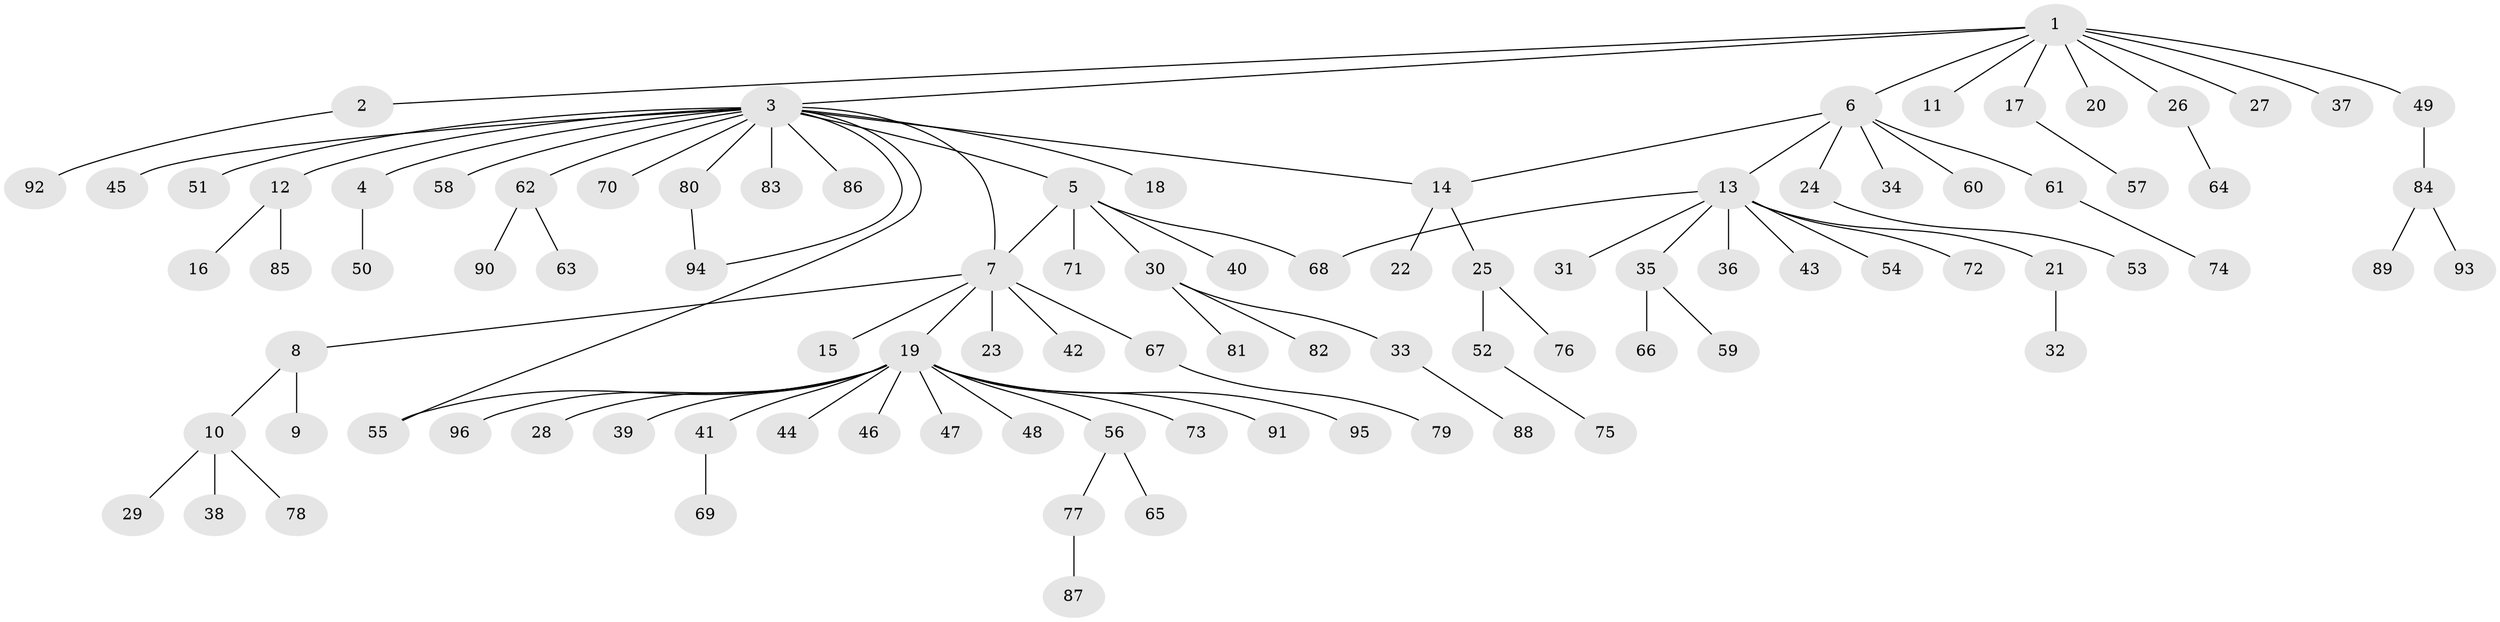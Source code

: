 // Generated by graph-tools (version 1.1) at 2025/25/03/09/25 03:25:58]
// undirected, 96 vertices, 100 edges
graph export_dot {
graph [start="1"]
  node [color=gray90,style=filled];
  1;
  2;
  3;
  4;
  5;
  6;
  7;
  8;
  9;
  10;
  11;
  12;
  13;
  14;
  15;
  16;
  17;
  18;
  19;
  20;
  21;
  22;
  23;
  24;
  25;
  26;
  27;
  28;
  29;
  30;
  31;
  32;
  33;
  34;
  35;
  36;
  37;
  38;
  39;
  40;
  41;
  42;
  43;
  44;
  45;
  46;
  47;
  48;
  49;
  50;
  51;
  52;
  53;
  54;
  55;
  56;
  57;
  58;
  59;
  60;
  61;
  62;
  63;
  64;
  65;
  66;
  67;
  68;
  69;
  70;
  71;
  72;
  73;
  74;
  75;
  76;
  77;
  78;
  79;
  80;
  81;
  82;
  83;
  84;
  85;
  86;
  87;
  88;
  89;
  90;
  91;
  92;
  93;
  94;
  95;
  96;
  1 -- 2;
  1 -- 3;
  1 -- 6;
  1 -- 11;
  1 -- 17;
  1 -- 20;
  1 -- 26;
  1 -- 27;
  1 -- 37;
  1 -- 49;
  2 -- 92;
  3 -- 4;
  3 -- 5;
  3 -- 7;
  3 -- 12;
  3 -- 14;
  3 -- 18;
  3 -- 45;
  3 -- 51;
  3 -- 55;
  3 -- 58;
  3 -- 62;
  3 -- 70;
  3 -- 80;
  3 -- 83;
  3 -- 86;
  3 -- 94;
  4 -- 50;
  5 -- 7;
  5 -- 30;
  5 -- 40;
  5 -- 68;
  5 -- 71;
  6 -- 13;
  6 -- 14;
  6 -- 24;
  6 -- 34;
  6 -- 60;
  6 -- 61;
  7 -- 8;
  7 -- 15;
  7 -- 19;
  7 -- 23;
  7 -- 42;
  7 -- 67;
  8 -- 9;
  8 -- 10;
  10 -- 29;
  10 -- 38;
  10 -- 78;
  12 -- 16;
  12 -- 85;
  13 -- 21;
  13 -- 31;
  13 -- 35;
  13 -- 36;
  13 -- 43;
  13 -- 54;
  13 -- 68;
  13 -- 72;
  14 -- 22;
  14 -- 25;
  17 -- 57;
  19 -- 28;
  19 -- 39;
  19 -- 41;
  19 -- 44;
  19 -- 46;
  19 -- 47;
  19 -- 48;
  19 -- 55;
  19 -- 56;
  19 -- 73;
  19 -- 91;
  19 -- 95;
  19 -- 96;
  21 -- 32;
  24 -- 53;
  25 -- 52;
  25 -- 76;
  26 -- 64;
  30 -- 33;
  30 -- 81;
  30 -- 82;
  33 -- 88;
  35 -- 59;
  35 -- 66;
  41 -- 69;
  49 -- 84;
  52 -- 75;
  56 -- 65;
  56 -- 77;
  61 -- 74;
  62 -- 63;
  62 -- 90;
  67 -- 79;
  77 -- 87;
  80 -- 94;
  84 -- 89;
  84 -- 93;
}
